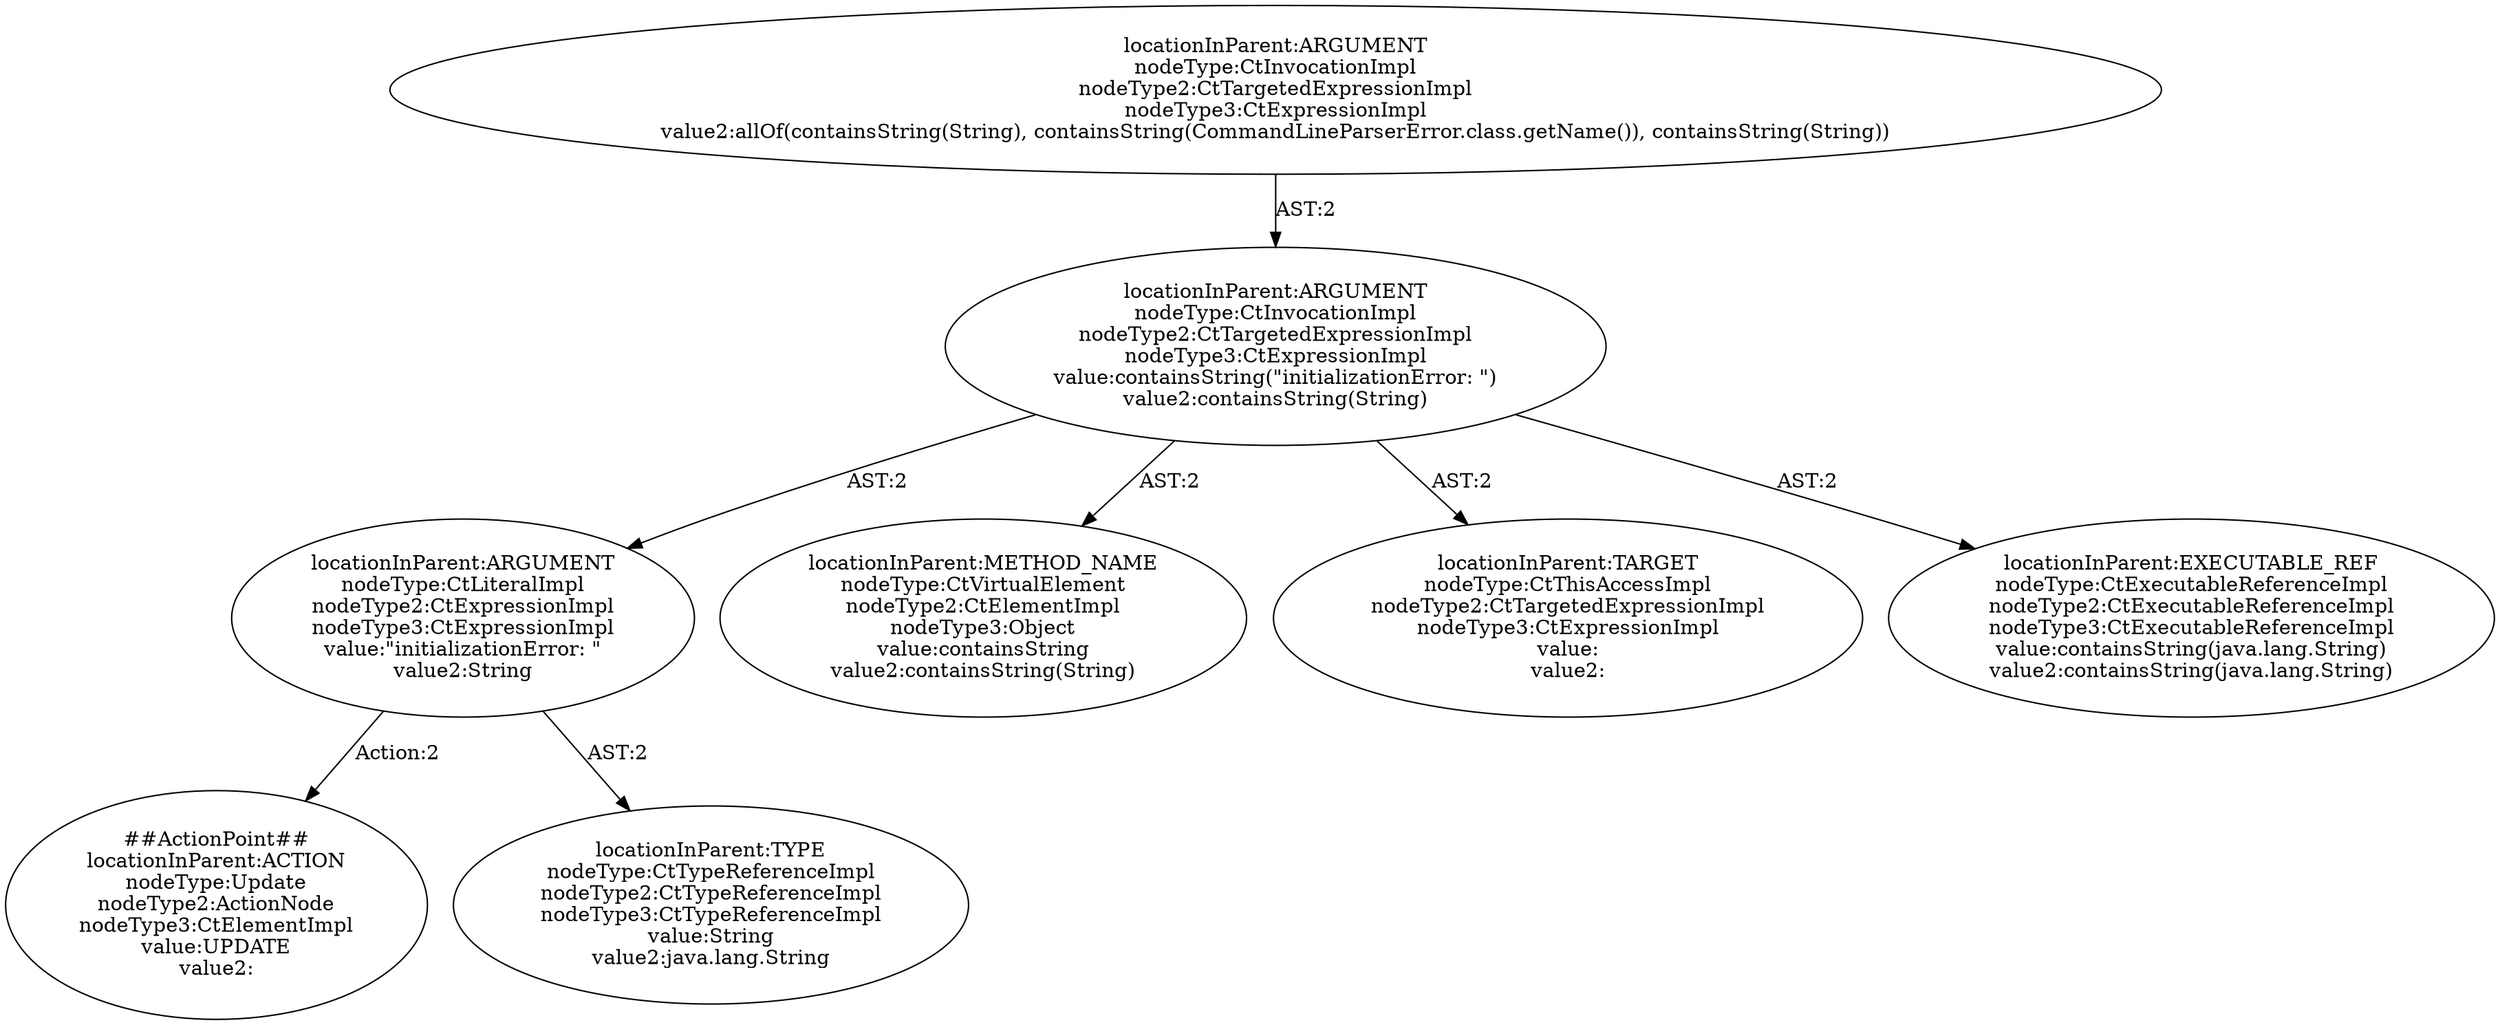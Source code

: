 digraph "Pattern" {
0 [label="##ActionPoint##
locationInParent:ACTION
nodeType:Update
nodeType2:ActionNode
nodeType3:CtElementImpl
value:UPDATE
value2:" shape=ellipse]
1 [label="locationInParent:ARGUMENT
nodeType:CtLiteralImpl
nodeType2:CtExpressionImpl
nodeType3:CtExpressionImpl
value:\"initializationError: \"
value2:String" shape=ellipse]
2 [label="locationInParent:ARGUMENT
nodeType:CtInvocationImpl
nodeType2:CtTargetedExpressionImpl
nodeType3:CtExpressionImpl
value:containsString(\"initializationError: \")
value2:containsString(String)" shape=ellipse]
3 [label="locationInParent:ARGUMENT
nodeType:CtInvocationImpl
nodeType2:CtTargetedExpressionImpl
nodeType3:CtExpressionImpl
value2:allOf(containsString(String), containsString(CommandLineParserError.class.getName()), containsString(String))" shape=ellipse]
4 [label="locationInParent:METHOD_NAME
nodeType:CtVirtualElement
nodeType2:CtElementImpl
nodeType3:Object
value:containsString
value2:containsString(String)" shape=ellipse]
5 [label="locationInParent:TARGET
nodeType:CtThisAccessImpl
nodeType2:CtTargetedExpressionImpl
nodeType3:CtExpressionImpl
value:
value2:" shape=ellipse]
6 [label="locationInParent:EXECUTABLE_REF
nodeType:CtExecutableReferenceImpl
nodeType2:CtExecutableReferenceImpl
nodeType3:CtExecutableReferenceImpl
value:containsString(java.lang.String)
value2:containsString(java.lang.String)" shape=ellipse]
7 [label="locationInParent:TYPE
nodeType:CtTypeReferenceImpl
nodeType2:CtTypeReferenceImpl
nodeType3:CtTypeReferenceImpl
value:String
value2:java.lang.String" shape=ellipse]
1 -> 0 [label="Action:2"];
1 -> 7 [label="AST:2"];
2 -> 1 [label="AST:2"];
2 -> 4 [label="AST:2"];
2 -> 5 [label="AST:2"];
2 -> 6 [label="AST:2"];
3 -> 2 [label="AST:2"];
}